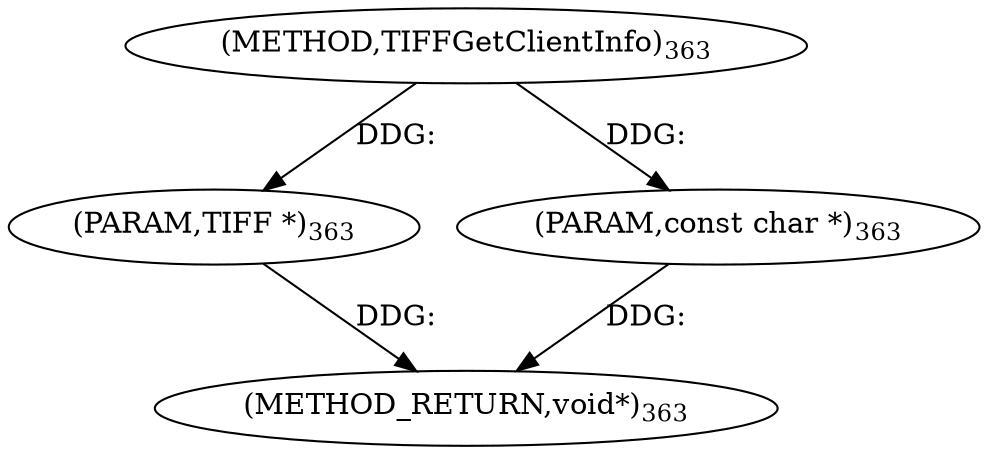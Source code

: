 digraph "TIFFGetClientInfo" {  
"8498" [label = <(METHOD,TIFFGetClientInfo)<SUB>363</SUB>> ]
"8501" [label = <(METHOD_RETURN,void*)<SUB>363</SUB>> ]
"8499" [label = <(PARAM,TIFF *)<SUB>363</SUB>> ]
"8500" [label = <(PARAM,const char *)<SUB>363</SUB>> ]
  "8499" -> "8501"  [ label = "DDG: "] 
  "8500" -> "8501"  [ label = "DDG: "] 
  "8498" -> "8499"  [ label = "DDG: "] 
  "8498" -> "8500"  [ label = "DDG: "] 
}
